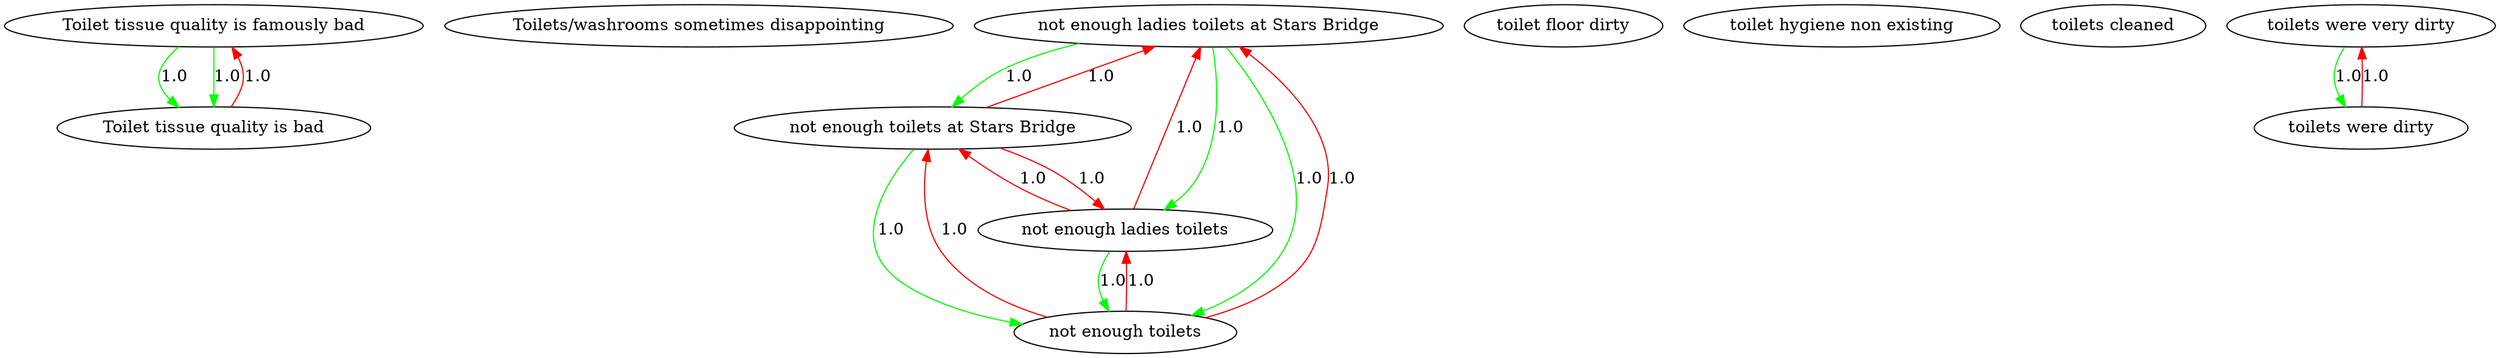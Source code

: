 digraph rawGraph {
"Toilet tissue quality is famously bad";"Toilet tissue quality is bad";"Toilets/washrooms sometimes disappointing";"not enough ladies toilets at Stars Bridge";"not enough toilets at Stars Bridge";"not enough toilets";"not enough ladies toilets";"toilet floor dirty";"toilet hygiene non existing";"toilets cleaned";"toilets were very dirty";"toilets were dirty";"Toilet tissue quality is famously bad" -> "Toilet tissue quality is bad" [label=1.0] [color=green]
"Toilet tissue quality is famously bad" -> "Toilet tissue quality is bad" [label=1.0] [color=green]
"Toilet tissue quality is bad" -> "Toilet tissue quality is famously bad" [label=1.0] [color=red]
"not enough ladies toilets at Stars Bridge" -> "not enough toilets at Stars Bridge" [label=1.0] [color=green]
"not enough toilets at Stars Bridge" -> "not enough toilets" [label=1.0] [color=green]
"not enough ladies toilets at Stars Bridge" -> "not enough ladies toilets" [label=1.0] [color=green]
"not enough ladies toilets" -> "not enough toilets" [label=1.0] [color=green]
"not enough ladies toilets at Stars Bridge" -> "not enough toilets" [label=1.0] [color=green]
"not enough toilets at Stars Bridge" -> "not enough ladies toilets at Stars Bridge" [label=1.0] [color=red]
"not enough toilets at Stars Bridge" -> "not enough ladies toilets" [label=1.0] [color=red]
"not enough toilets" -> "not enough ladies toilets at Stars Bridge" [label=1.0] [color=red]
"not enough toilets" -> "not enough toilets at Stars Bridge" [label=1.0] [color=red]
"not enough toilets" -> "not enough ladies toilets" [label=1.0] [color=red]
"not enough ladies toilets" -> "not enough ladies toilets at Stars Bridge" [label=1.0] [color=red]
"not enough ladies toilets" -> "not enough toilets at Stars Bridge" [label=1.0] [color=red]
"toilets were very dirty" -> "toilets were dirty" [label=1.0] [color=green]
"toilets were dirty" -> "toilets were very dirty" [label=1.0] [color=red]
}